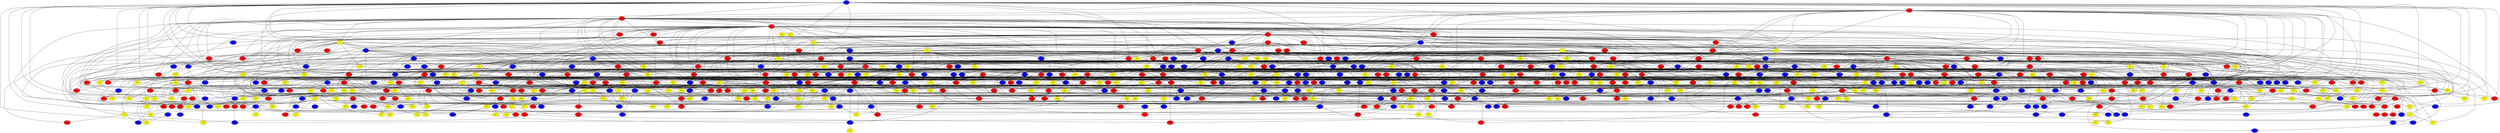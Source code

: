 graph {
0 [style = filled fillcolor = blue];
1 [style = filled fillcolor = red];
2 [style = filled fillcolor = red];
3 [style = filled fillcolor = red];
4 [style = filled fillcolor = red];
5 [style = filled fillcolor = red];
6 [style = filled fillcolor = blue];
7 [style = filled fillcolor = yellow];
8 [style = filled fillcolor = yellow];
9 [style = filled fillcolor = red];
10 [style = filled fillcolor = yellow];
11 [style = filled fillcolor = blue];
12 [style = filled fillcolor = red];
13 [style = filled fillcolor = yellow];
14 [style = filled fillcolor = yellow];
15 [style = filled fillcolor = yellow];
16 [style = filled fillcolor = blue];
17 [style = filled fillcolor = blue];
18 [style = filled fillcolor = red];
19 [style = filled fillcolor = yellow];
20 [style = filled fillcolor = blue];
21 [style = filled fillcolor = red];
22 [style = filled fillcolor = blue];
23 [style = filled fillcolor = yellow];
24 [style = filled fillcolor = red];
25 [style = filled fillcolor = red];
26 [style = filled fillcolor = blue];
27 [style = filled fillcolor = yellow];
28 [style = filled fillcolor = yellow];
29 [style = filled fillcolor = yellow];
30 [style = filled fillcolor = red];
31 [style = filled fillcolor = red];
32 [style = filled fillcolor = yellow];
33 [style = filled fillcolor = blue];
34 [style = filled fillcolor = red];
35 [style = filled fillcolor = red];
36 [style = filled fillcolor = yellow];
37 [style = filled fillcolor = red];
38 [style = filled fillcolor = yellow];
39 [style = filled fillcolor = yellow];
40 [style = filled fillcolor = yellow];
41 [style = filled fillcolor = red];
42 [style = filled fillcolor = red];
43 [style = filled fillcolor = red];
44 [style = filled fillcolor = yellow];
45 [style = filled fillcolor = yellow];
46 [style = filled fillcolor = yellow];
47 [style = filled fillcolor = red];
48 [style = filled fillcolor = red];
49 [style = filled fillcolor = red];
50 [style = filled fillcolor = yellow];
51 [style = filled fillcolor = yellow];
52 [style = filled fillcolor = red];
53 [style = filled fillcolor = blue];
54 [style = filled fillcolor = blue];
55 [style = filled fillcolor = yellow];
56 [style = filled fillcolor = blue];
57 [style = filled fillcolor = red];
58 [style = filled fillcolor = yellow];
59 [style = filled fillcolor = blue];
60 [style = filled fillcolor = blue];
61 [style = filled fillcolor = blue];
62 [style = filled fillcolor = red];
63 [style = filled fillcolor = blue];
64 [style = filled fillcolor = blue];
65 [style = filled fillcolor = blue];
66 [style = filled fillcolor = blue];
67 [style = filled fillcolor = red];
68 [style = filled fillcolor = blue];
69 [style = filled fillcolor = red];
70 [style = filled fillcolor = red];
71 [style = filled fillcolor = blue];
72 [style = filled fillcolor = blue];
73 [style = filled fillcolor = yellow];
74 [style = filled fillcolor = blue];
75 [style = filled fillcolor = yellow];
76 [style = filled fillcolor = red];
77 [style = filled fillcolor = red];
78 [style = filled fillcolor = red];
79 [style = filled fillcolor = red];
80 [style = filled fillcolor = red];
81 [style = filled fillcolor = yellow];
82 [style = filled fillcolor = yellow];
83 [style = filled fillcolor = red];
84 [style = filled fillcolor = red];
85 [style = filled fillcolor = blue];
86 [style = filled fillcolor = blue];
87 [style = filled fillcolor = blue];
88 [style = filled fillcolor = yellow];
89 [style = filled fillcolor = yellow];
90 [style = filled fillcolor = yellow];
91 [style = filled fillcolor = yellow];
92 [style = filled fillcolor = blue];
93 [style = filled fillcolor = blue];
94 [style = filled fillcolor = red];
95 [style = filled fillcolor = blue];
96 [style = filled fillcolor = red];
97 [style = filled fillcolor = yellow];
98 [style = filled fillcolor = yellow];
99 [style = filled fillcolor = blue];
100 [style = filled fillcolor = red];
101 [style = filled fillcolor = blue];
102 [style = filled fillcolor = blue];
103 [style = filled fillcolor = blue];
104 [style = filled fillcolor = red];
105 [style = filled fillcolor = red];
106 [style = filled fillcolor = red];
107 [style = filled fillcolor = red];
108 [style = filled fillcolor = blue];
109 [style = filled fillcolor = blue];
110 [style = filled fillcolor = red];
111 [style = filled fillcolor = red];
112 [style = filled fillcolor = yellow];
113 [style = filled fillcolor = blue];
114 [style = filled fillcolor = blue];
115 [style = filled fillcolor = red];
116 [style = filled fillcolor = yellow];
117 [style = filled fillcolor = yellow];
118 [style = filled fillcolor = blue];
119 [style = filled fillcolor = yellow];
120 [style = filled fillcolor = blue];
121 [style = filled fillcolor = blue];
122 [style = filled fillcolor = yellow];
123 [style = filled fillcolor = blue];
124 [style = filled fillcolor = blue];
125 [style = filled fillcolor = red];
126 [style = filled fillcolor = blue];
127 [style = filled fillcolor = blue];
128 [style = filled fillcolor = red];
129 [style = filled fillcolor = yellow];
130 [style = filled fillcolor = red];
131 [style = filled fillcolor = red];
132 [style = filled fillcolor = yellow];
133 [style = filled fillcolor = red];
134 [style = filled fillcolor = yellow];
135 [style = filled fillcolor = blue];
136 [style = filled fillcolor = blue];
137 [style = filled fillcolor = blue];
138 [style = filled fillcolor = red];
139 [style = filled fillcolor = yellow];
140 [style = filled fillcolor = yellow];
141 [style = filled fillcolor = yellow];
142 [style = filled fillcolor = blue];
143 [style = filled fillcolor = blue];
144 [style = filled fillcolor = yellow];
145 [style = filled fillcolor = red];
146 [style = filled fillcolor = red];
147 [style = filled fillcolor = yellow];
148 [style = filled fillcolor = red];
149 [style = filled fillcolor = red];
150 [style = filled fillcolor = yellow];
151 [style = filled fillcolor = blue];
152 [style = filled fillcolor = red];
153 [style = filled fillcolor = red];
154 [style = filled fillcolor = blue];
155 [style = filled fillcolor = red];
156 [style = filled fillcolor = yellow];
157 [style = filled fillcolor = yellow];
158 [style = filled fillcolor = red];
159 [style = filled fillcolor = red];
160 [style = filled fillcolor = red];
161 [style = filled fillcolor = yellow];
162 [style = filled fillcolor = red];
163 [style = filled fillcolor = yellow];
164 [style = filled fillcolor = yellow];
165 [style = filled fillcolor = yellow];
166 [style = filled fillcolor = yellow];
167 [style = filled fillcolor = blue];
168 [style = filled fillcolor = red];
169 [style = filled fillcolor = red];
170 [style = filled fillcolor = red];
171 [style = filled fillcolor = yellow];
172 [style = filled fillcolor = red];
173 [style = filled fillcolor = red];
174 [style = filled fillcolor = blue];
175 [style = filled fillcolor = blue];
176 [style = filled fillcolor = yellow];
177 [style = filled fillcolor = red];
178 [style = filled fillcolor = yellow];
179 [style = filled fillcolor = yellow];
180 [style = filled fillcolor = red];
181 [style = filled fillcolor = red];
182 [style = filled fillcolor = blue];
183 [style = filled fillcolor = blue];
184 [style = filled fillcolor = yellow];
185 [style = filled fillcolor = yellow];
186 [style = filled fillcolor = blue];
187 [style = filled fillcolor = blue];
188 [style = filled fillcolor = red];
189 [style = filled fillcolor = yellow];
190 [style = filled fillcolor = red];
191 [style = filled fillcolor = blue];
192 [style = filled fillcolor = red];
193 [style = filled fillcolor = red];
194 [style = filled fillcolor = yellow];
195 [style = filled fillcolor = red];
196 [style = filled fillcolor = blue];
197 [style = filled fillcolor = yellow];
198 [style = filled fillcolor = blue];
199 [style = filled fillcolor = yellow];
200 [style = filled fillcolor = red];
201 [style = filled fillcolor = red];
202 [style = filled fillcolor = blue];
203 [style = filled fillcolor = yellow];
204 [style = filled fillcolor = yellow];
205 [style = filled fillcolor = blue];
206 [style = filled fillcolor = red];
207 [style = filled fillcolor = red];
208 [style = filled fillcolor = blue];
209 [style = filled fillcolor = yellow];
210 [style = filled fillcolor = red];
211 [style = filled fillcolor = blue];
212 [style = filled fillcolor = blue];
213 [style = filled fillcolor = yellow];
214 [style = filled fillcolor = red];
215 [style = filled fillcolor = blue];
216 [style = filled fillcolor = red];
217 [style = filled fillcolor = blue];
218 [style = filled fillcolor = red];
219 [style = filled fillcolor = blue];
220 [style = filled fillcolor = yellow];
221 [style = filled fillcolor = red];
222 [style = filled fillcolor = red];
223 [style = filled fillcolor = red];
224 [style = filled fillcolor = yellow];
225 [style = filled fillcolor = blue];
226 [style = filled fillcolor = red];
227 [style = filled fillcolor = red];
228 [style = filled fillcolor = yellow];
229 [style = filled fillcolor = red];
230 [style = filled fillcolor = yellow];
231 [style = filled fillcolor = red];
232 [style = filled fillcolor = blue];
233 [style = filled fillcolor = yellow];
234 [style = filled fillcolor = yellow];
235 [style = filled fillcolor = blue];
236 [style = filled fillcolor = yellow];
237 [style = filled fillcolor = yellow];
238 [style = filled fillcolor = blue];
239 [style = filled fillcolor = red];
240 [style = filled fillcolor = red];
241 [style = filled fillcolor = yellow];
242 [style = filled fillcolor = red];
243 [style = filled fillcolor = red];
244 [style = filled fillcolor = yellow];
245 [style = filled fillcolor = yellow];
246 [style = filled fillcolor = blue];
247 [style = filled fillcolor = red];
248 [style = filled fillcolor = red];
249 [style = filled fillcolor = blue];
250 [style = filled fillcolor = blue];
251 [style = filled fillcolor = yellow];
252 [style = filled fillcolor = red];
253 [style = filled fillcolor = red];
254 [style = filled fillcolor = yellow];
255 [style = filled fillcolor = yellow];
256 [style = filled fillcolor = red];
257 [style = filled fillcolor = yellow];
258 [style = filled fillcolor = yellow];
259 [style = filled fillcolor = red];
260 [style = filled fillcolor = red];
261 [style = filled fillcolor = red];
262 [style = filled fillcolor = red];
263 [style = filled fillcolor = yellow];
264 [style = filled fillcolor = yellow];
265 [style = filled fillcolor = yellow];
266 [style = filled fillcolor = yellow];
267 [style = filled fillcolor = red];
268 [style = filled fillcolor = red];
269 [style = filled fillcolor = red];
270 [style = filled fillcolor = yellow];
271 [style = filled fillcolor = yellow];
272 [style = filled fillcolor = red];
273 [style = filled fillcolor = yellow];
274 [style = filled fillcolor = blue];
275 [style = filled fillcolor = blue];
276 [style = filled fillcolor = yellow];
277 [style = filled fillcolor = red];
278 [style = filled fillcolor = red];
279 [style = filled fillcolor = yellow];
280 [style = filled fillcolor = yellow];
281 [style = filled fillcolor = blue];
282 [style = filled fillcolor = yellow];
283 [style = filled fillcolor = yellow];
284 [style = filled fillcolor = blue];
285 [style = filled fillcolor = red];
286 [style = filled fillcolor = red];
287 [style = filled fillcolor = yellow];
288 [style = filled fillcolor = yellow];
289 [style = filled fillcolor = red];
290 [style = filled fillcolor = red];
291 [style = filled fillcolor = red];
292 [style = filled fillcolor = yellow];
293 [style = filled fillcolor = red];
294 [style = filled fillcolor = yellow];
295 [style = filled fillcolor = red];
296 [style = filled fillcolor = red];
297 [style = filled fillcolor = yellow];
298 [style = filled fillcolor = blue];
299 [style = filled fillcolor = yellow];
300 [style = filled fillcolor = blue];
301 [style = filled fillcolor = blue];
302 [style = filled fillcolor = blue];
303 [style = filled fillcolor = blue];
304 [style = filled fillcolor = yellow];
305 [style = filled fillcolor = blue];
306 [style = filled fillcolor = red];
307 [style = filled fillcolor = yellow];
308 [style = filled fillcolor = yellow];
309 [style = filled fillcolor = red];
310 [style = filled fillcolor = blue];
311 [style = filled fillcolor = red];
312 [style = filled fillcolor = blue];
313 [style = filled fillcolor = red];
314 [style = filled fillcolor = yellow];
315 [style = filled fillcolor = blue];
316 [style = filled fillcolor = yellow];
317 [style = filled fillcolor = red];
318 [style = filled fillcolor = red];
319 [style = filled fillcolor = red];
320 [style = filled fillcolor = red];
321 [style = filled fillcolor = yellow];
322 [style = filled fillcolor = red];
323 [style = filled fillcolor = yellow];
324 [style = filled fillcolor = yellow];
325 [style = filled fillcolor = red];
326 [style = filled fillcolor = yellow];
327 [style = filled fillcolor = yellow];
328 [style = filled fillcolor = red];
329 [style = filled fillcolor = red];
330 [style = filled fillcolor = blue];
331 [style = filled fillcolor = red];
332 [style = filled fillcolor = yellow];
333 [style = filled fillcolor = yellow];
334 [style = filled fillcolor = red];
335 [style = filled fillcolor = yellow];
336 [style = filled fillcolor = red];
337 [style = filled fillcolor = blue];
338 [style = filled fillcolor = yellow];
339 [style = filled fillcolor = red];
340 [style = filled fillcolor = red];
341 [style = filled fillcolor = blue];
342 [style = filled fillcolor = yellow];
343 [style = filled fillcolor = blue];
344 [style = filled fillcolor = red];
345 [style = filled fillcolor = blue];
346 [style = filled fillcolor = blue];
347 [style = filled fillcolor = yellow];
348 [style = filled fillcolor = yellow];
349 [style = filled fillcolor = yellow];
350 [style = filled fillcolor = yellow];
351 [style = filled fillcolor = yellow];
352 [style = filled fillcolor = red];
353 [style = filled fillcolor = blue];
354 [style = filled fillcolor = red];
355 [style = filled fillcolor = yellow];
356 [style = filled fillcolor = red];
357 [style = filled fillcolor = yellow];
358 [style = filled fillcolor = yellow];
359 [style = filled fillcolor = red];
360 [style = filled fillcolor = red];
361 [style = filled fillcolor = red];
362 [style = filled fillcolor = yellow];
363 [style = filled fillcolor = yellow];
364 [style = filled fillcolor = blue];
365 [style = filled fillcolor = red];
366 [style = filled fillcolor = red];
367 [style = filled fillcolor = yellow];
368 [style = filled fillcolor = red];
369 [style = filled fillcolor = yellow];
370 [style = filled fillcolor = red];
371 [style = filled fillcolor = yellow];
372 [style = filled fillcolor = yellow];
373 [style = filled fillcolor = red];
374 [style = filled fillcolor = yellow];
375 [style = filled fillcolor = red];
376 [style = filled fillcolor = red];
377 [style = filled fillcolor = yellow];
378 [style = filled fillcolor = red];
379 [style = filled fillcolor = red];
380 [style = filled fillcolor = blue];
381 [style = filled fillcolor = yellow];
382 [style = filled fillcolor = red];
383 [style = filled fillcolor = blue];
384 [style = filled fillcolor = red];
385 [style = filled fillcolor = yellow];
386 [style = filled fillcolor = blue];
387 [style = filled fillcolor = yellow];
388 [style = filled fillcolor = yellow];
389 [style = filled fillcolor = yellow];
390 [style = filled fillcolor = red];
391 [style = filled fillcolor = blue];
392 [style = filled fillcolor = blue];
393 [style = filled fillcolor = yellow];
394 [style = filled fillcolor = blue];
395 [style = filled fillcolor = yellow];
396 [style = filled fillcolor = blue];
397 [style = filled fillcolor = blue];
398 [style = filled fillcolor = blue];
399 [style = filled fillcolor = red];
400 [style = filled fillcolor = red];
401 [style = filled fillcolor = red];
402 [style = filled fillcolor = red];
403 [style = filled fillcolor = blue];
404 [style = filled fillcolor = yellow];
405 [style = filled fillcolor = blue];
406 [style = filled fillcolor = red];
407 [style = filled fillcolor = yellow];
408 [style = filled fillcolor = yellow];
409 [style = filled fillcolor = red];
410 [style = filled fillcolor = yellow];
411 [style = filled fillcolor = red];
412 [style = filled fillcolor = yellow];
413 [style = filled fillcolor = yellow];
414 [style = filled fillcolor = blue];
415 [style = filled fillcolor = blue];
416 [style = filled fillcolor = blue];
417 [style = filled fillcolor = yellow];
418 [style = filled fillcolor = blue];
419 [style = filled fillcolor = blue];
420 [style = filled fillcolor = red];
421 [style = filled fillcolor = yellow];
422 [style = filled fillcolor = yellow];
423 [style = filled fillcolor = yellow];
424 [style = filled fillcolor = red];
425 [style = filled fillcolor = red];
426 [style = filled fillcolor = yellow];
427 [style = filled fillcolor = yellow];
428 [style = filled fillcolor = red];
429 [style = filled fillcolor = yellow];
430 [style = filled fillcolor = red];
431 [style = filled fillcolor = yellow];
432 [style = filled fillcolor = blue];
433 [style = filled fillcolor = yellow];
434 [style = filled fillcolor = blue];
435 [style = filled fillcolor = blue];
436 [style = filled fillcolor = blue];
437 [style = filled fillcolor = blue];
438 [style = filled fillcolor = red];
439 [style = filled fillcolor = yellow];
440 [style = filled fillcolor = yellow];
441 [style = filled fillcolor = red];
442 [style = filled fillcolor = yellow];
443 [style = filled fillcolor = blue];
444 [style = filled fillcolor = red];
445 [style = filled fillcolor = red];
446 [style = filled fillcolor = yellow];
447 [style = filled fillcolor = red];
448 [style = filled fillcolor = blue];
449 [style = filled fillcolor = yellow];
450 [style = filled fillcolor = blue];
451 [style = filled fillcolor = red];
452 [style = filled fillcolor = blue];
453 [style = filled fillcolor = red];
454 [style = filled fillcolor = blue];
455 [style = filled fillcolor = red];
456 [style = filled fillcolor = blue];
457 [style = filled fillcolor = red];
458 [style = filled fillcolor = blue];
459 [style = filled fillcolor = yellow];
460 [style = filled fillcolor = red];
461 [style = filled fillcolor = blue];
462 [style = filled fillcolor = blue];
463 [style = filled fillcolor = yellow];
464 [style = filled fillcolor = yellow];
465 [style = filled fillcolor = blue];
466 [style = filled fillcolor = yellow];
467 [style = filled fillcolor = blue];
468 [style = filled fillcolor = yellow];
469 [style = filled fillcolor = yellow];
470 [style = filled fillcolor = yellow];
471 [style = filled fillcolor = yellow];
472 [style = filled fillcolor = blue];
473 [style = filled fillcolor = red];
474 [style = filled fillcolor = red];
475 [style = filled fillcolor = red];
476 [style = filled fillcolor = red];
477 [style = filled fillcolor = yellow];
478 [style = filled fillcolor = yellow];
479 [style = filled fillcolor = yellow];
480 [style = filled fillcolor = blue];
481 [style = filled fillcolor = red];
482 [style = filled fillcolor = yellow];
483 [style = filled fillcolor = yellow];
484 [style = filled fillcolor = blue];
485 [style = filled fillcolor = yellow];
486 [style = filled fillcolor = blue];
487 [style = filled fillcolor = yellow];
488 [style = filled fillcolor = blue];
489 [style = filled fillcolor = red];
490 [style = filled fillcolor = blue];
491 [style = filled fillcolor = blue];
492 [style = filled fillcolor = yellow];
493 [style = filled fillcolor = yellow];
494 [style = filled fillcolor = red];
495 [style = filled fillcolor = yellow];
496 [style = filled fillcolor = yellow];
497 [style = filled fillcolor = yellow];
498 [style = filled fillcolor = red];
499 [style = filled fillcolor = yellow];
500 [style = filled fillcolor = yellow];
501 [style = filled fillcolor = blue];
502 [style = filled fillcolor = red];
503 [style = filled fillcolor = yellow];
504 [style = filled fillcolor = blue];
505 [style = filled fillcolor = blue];
506 [style = filled fillcolor = blue];
507 [style = filled fillcolor = blue];
508 [style = filled fillcolor = yellow];
509 [style = filled fillcolor = yellow];
510 [style = filled fillcolor = red];
511 [style = filled fillcolor = blue];
512 [style = filled fillcolor = red];
513 [style = filled fillcolor = red];
514 [style = filled fillcolor = blue];
515 [style = filled fillcolor = yellow];
516 [style = filled fillcolor = yellow];
517 [style = filled fillcolor = blue];
518 [style = filled fillcolor = yellow];
519 [style = filled fillcolor = red];
520 [style = filled fillcolor = yellow];
521 [style = filled fillcolor = yellow];
522 [style = filled fillcolor = yellow];
523 [style = filled fillcolor = yellow];
524 [style = filled fillcolor = blue];
525 [style = filled fillcolor = red];
526 [style = filled fillcolor = red];
527 [style = filled fillcolor = red];
528 [style = filled fillcolor = yellow];
529 [style = filled fillcolor = blue];
530 [style = filled fillcolor = yellow];
531 [style = filled fillcolor = red];
532 [style = filled fillcolor = red];
533 [style = filled fillcolor = yellow];
534 [style = filled fillcolor = blue];
535 [style = filled fillcolor = red];
536 [style = filled fillcolor = red];
537 [style = filled fillcolor = yellow];
538 [style = filled fillcolor = blue];
539 [style = filled fillcolor = red];
540 [style = filled fillcolor = blue];
541 [style = filled fillcolor = yellow];
542 [style = filled fillcolor = yellow];
543 [style = filled fillcolor = blue];
544 [style = filled fillcolor = red];
545 [style = filled fillcolor = blue];
546 [style = filled fillcolor = yellow];
547 [style = filled fillcolor = yellow];
548 [style = filled fillcolor = blue];
549 [style = filled fillcolor = yellow];
550 [style = filled fillcolor = yellow];
551 [style = filled fillcolor = yellow];
552 [style = filled fillcolor = red];
553 [style = filled fillcolor = yellow];
554 [style = filled fillcolor = blue];
555 [style = filled fillcolor = red];
556 [style = filled fillcolor = blue];
557 [style = filled fillcolor = blue];
558 [style = filled fillcolor = blue];
559 [style = filled fillcolor = blue];
560 [style = filled fillcolor = red];
561 [style = filled fillcolor = yellow];
562 [style = filled fillcolor = red];
563 [style = filled fillcolor = blue];
564 [style = filled fillcolor = red];
565 [style = filled fillcolor = blue];
566 [style = filled fillcolor = yellow];
567 [style = filled fillcolor = red];
568 [style = filled fillcolor = red];
569 [style = filled fillcolor = blue];
570 [style = filled fillcolor = yellow];
571 [style = filled fillcolor = red];
572 [style = filled fillcolor = red];
573 [style = filled fillcolor = blue];
574 [style = filled fillcolor = red];
575 [style = filled fillcolor = blue];
576 [style = filled fillcolor = blue];
577 [style = filled fillcolor = red];
578 [style = filled fillcolor = yellow];
579 [style = filled fillcolor = blue];
580 [style = filled fillcolor = yellow];
581 [style = filled fillcolor = yellow];
582 [style = filled fillcolor = blue];
583 [style = filled fillcolor = yellow];
584 [style = filled fillcolor = red];
585 [style = filled fillcolor = yellow];
586 [style = filled fillcolor = yellow];
587 [style = filled fillcolor = blue];
588 [style = filled fillcolor = red];
589 [style = filled fillcolor = blue];
590 [style = filled fillcolor = blue];
591 [style = filled fillcolor = yellow];
592 [style = filled fillcolor = blue];
593 [style = filled fillcolor = blue];
594 [style = filled fillcolor = red];
595 [style = filled fillcolor = blue];
596 [style = filled fillcolor = blue];
597 [style = filled fillcolor = yellow];
598 [style = filled fillcolor = red];
599 [style = filled fillcolor = blue];
600 [style = filled fillcolor = yellow];
601 [style = filled fillcolor = yellow];
602 [style = filled fillcolor = red];
603 [style = filled fillcolor = blue];
604 [style = filled fillcolor = red];
605 [style = filled fillcolor = yellow];
606 [style = filled fillcolor = red];
607 [style = filled fillcolor = red];
608 [style = filled fillcolor = yellow];
609 [style = filled fillcolor = blue];
610 [style = filled fillcolor = yellow];
611 [style = filled fillcolor = red];
612 [style = filled fillcolor = blue];
613 [style = filled fillcolor = yellow];
614 [style = filled fillcolor = yellow];
615 [style = filled fillcolor = blue];
616 [style = filled fillcolor = red];
617 [style = filled fillcolor = yellow];
618 [style = filled fillcolor = blue];
619 [style = filled fillcolor = red];
620 [style = filled fillcolor = yellow];
621 [style = filled fillcolor = yellow];
622 [style = filled fillcolor = yellow];
623 [style = filled fillcolor = red];
624 [style = filled fillcolor = yellow];
625 [style = filled fillcolor = blue];
626 [style = filled fillcolor = blue];
627 [style = filled fillcolor = yellow];
628 [style = filled fillcolor = yellow];
629 [style = filled fillcolor = red];
630 [style = filled fillcolor = yellow];
631 [style = filled fillcolor = blue];
632 [style = filled fillcolor = blue];
633 [style = filled fillcolor = red];
634 [style = filled fillcolor = yellow];
635 [style = filled fillcolor = blue];
636 [style = filled fillcolor = red];
637 [style = filled fillcolor = yellow];
638 [style = filled fillcolor = red];
639 [style = filled fillcolor = red];
640 [style = filled fillcolor = yellow];
641 [style = filled fillcolor = yellow];
642 [style = filled fillcolor = red];
643 [style = filled fillcolor = red];
644 [style = filled fillcolor = red];
645 [style = filled fillcolor = red];
646 [style = filled fillcolor = yellow];
647 [style = filled fillcolor = yellow];
648 [style = filled fillcolor = blue];
649 [style = filled fillcolor = blue];
650 [style = filled fillcolor = yellow];
651 [style = filled fillcolor = yellow];
652 [style = filled fillcolor = yellow];
653 [style = filled fillcolor = blue];
654 [style = filled fillcolor = red];
655 [style = filled fillcolor = red];
656 [style = filled fillcolor = blue];
657 [style = filled fillcolor = yellow];
658 [style = filled fillcolor = red];
659 [style = filled fillcolor = red];
660 [style = filled fillcolor = red];
661 [style = filled fillcolor = blue];
662 [style = filled fillcolor = yellow];
663 [style = filled fillcolor = red];
664 [style = filled fillcolor = red];
665 [style = filled fillcolor = blue];
666 [style = filled fillcolor = red];
667 [style = filled fillcolor = red];
668 [style = filled fillcolor = blue];
669 [style = filled fillcolor = red];
670 [style = filled fillcolor = yellow];
671 [style = filled fillcolor = blue];
672 [style = filled fillcolor = red];
673 [style = filled fillcolor = yellow];
674 [style = filled fillcolor = red];
675 [style = filled fillcolor = yellow];
676 [style = filled fillcolor = blue];
677 [style = filled fillcolor = red];
678 [style = filled fillcolor = blue];
679 [style = filled fillcolor = blue];
680 [style = filled fillcolor = blue];
681 [style = filled fillcolor = yellow];
682 [style = filled fillcolor = red];
683 [style = filled fillcolor = red];
684 [style = filled fillcolor = blue];
685 [style = filled fillcolor = red];
686 [style = filled fillcolor = red];
687 [style = filled fillcolor = blue];
688 [style = filled fillcolor = yellow];
689 [style = filled fillcolor = red];
690 [style = filled fillcolor = blue];
691 [style = filled fillcolor = red];
692 [style = filled fillcolor = yellow];
693 [style = filled fillcolor = blue];
694 [style = filled fillcolor = blue];
695 [style = filled fillcolor = blue];
696 [style = filled fillcolor = red];
697 [style = filled fillcolor = blue];
0 -- 20;
0 -- 28;
0 -- 59;
0 -- 62;
0 -- 65;
0 -- 92;
0 -- 94;
0 -- 101;
0 -- 128;
0 -- 160;
0 -- 192;
0 -- 193;
0 -- 202;
0 -- 224;
0 -- 239;
0 -- 263;
0 -- 348;
0 -- 429;
0 -- 469;
0 -- 482;
0 -- 528;
0 -- 565;
0 -- 571;
0 -- 600;
0 -- 620;
1 -- 2;
1 -- 3;
1 -- 5;
1 -- 6;
1 -- 7;
1 -- 12;
0 -- 10;
0 -- 8;
0 -- 2;
0 -- 1;
1 -- 22;
1 -- 23;
1 -- 30;
1 -- 47;
1 -- 61;
1 -- 87;
1 -- 89;
1 -- 101;
1 -- 103;
1 -- 106;
1 -- 107;
1 -- 122;
1 -- 244;
1 -- 258;
1 -- 426;
1 -- 461;
1 -- 597;
1 -- 611;
1 -- 613;
2 -- 3;
2 -- 5;
2 -- 8;
2 -- 12;
2 -- 19;
2 -- 24;
2 -- 26;
2 -- 31;
2 -- 34;
2 -- 56;
2 -- 58;
2 -- 67;
2 -- 84;
2 -- 86;
2 -- 102;
2 -- 118;
2 -- 125;
2 -- 127;
2 -- 185;
2 -- 188;
2 -- 255;
2 -- 266;
2 -- 336;
2 -- 342;
2 -- 364;
2 -- 366;
2 -- 368;
2 -- 373;
2 -- 400;
2 -- 404;
2 -- 466;
2 -- 468;
2 -- 483;
2 -- 509;
2 -- 570;
2 -- 628;
3 -- 4;
3 -- 6;
3 -- 7;
3 -- 10;
3 -- 11;
3 -- 14;
3 -- 17;
3 -- 27;
3 -- 29;
3 -- 35;
3 -- 37;
3 -- 39;
3 -- 48;
3 -- 54;
3 -- 59;
3 -- 64;
3 -- 88;
3 -- 96;
3 -- 100;
3 -- 105;
3 -- 115;
3 -- 120;
3 -- 135;
3 -- 148;
3 -- 197;
3 -- 200;
3 -- 211;
3 -- 222;
3 -- 226;
3 -- 227;
3 -- 235;
3 -- 248;
3 -- 261;
3 -- 267;
3 -- 280;
3 -- 301;
3 -- 337;
3 -- 344;
3 -- 350;
3 -- 351;
3 -- 361;
3 -- 403;
3 -- 484;
3 -- 502;
3 -- 545;
3 -- 619;
3 -- 638;
3 -- 652;
3 -- 657;
3 -- 675;
3 -- 695;
4 -- 6;
4 -- 9;
4 -- 13;
4 -- 19;
4 -- 24;
4 -- 37;
4 -- 39;
4 -- 57;
4 -- 63;
4 -- 66;
4 -- 73;
4 -- 81;
4 -- 96;
4 -- 109;
4 -- 131;
4 -- 136;
4 -- 138;
4 -- 148;
4 -- 172;
4 -- 175;
4 -- 177;
4 -- 187;
4 -- 222;
4 -- 225;
4 -- 260;
4 -- 269;
4 -- 279;
4 -- 294;
4 -- 329;
4 -- 336;
4 -- 357;
4 -- 368;
4 -- 406;
4 -- 454;
4 -- 471;
4 -- 475;
4 -- 555;
4 -- 556;
4 -- 569;
4 -- 689;
5 -- 15;
5 -- 34;
5 -- 38;
5 -- 52;
5 -- 98;
5 -- 106;
5 -- 155;
5 -- 156;
5 -- 164;
5 -- 182;
5 -- 257;
5 -- 359;
5 -- 379;
5 -- 394;
5 -- 414;
5 -- 417;
5 -- 450;
5 -- 526;
6 -- 10;
6 -- 17;
6 -- 22;
6 -- 29;
6 -- 30;
6 -- 69;
6 -- 114;
6 -- 127;
6 -- 159;
6 -- 182;
6 -- 201;
6 -- 212;
6 -- 232;
6 -- 305;
6 -- 438;
6 -- 558;
7 -- 11;
7 -- 34;
7 -- 41;
7 -- 51;
7 -- 60;
7 -- 94;
7 -- 102;
7 -- 111;
7 -- 126;
7 -- 143;
7 -- 196;
7 -- 199;
7 -- 214;
7 -- 251;
7 -- 276;
7 -- 277;
7 -- 298;
7 -- 513;
7 -- 542;
7 -- 586;
7 -- 594;
7 -- 599;
7 -- 617;
7 -- 630;
7 -- 643;
7 -- 649;
7 -- 672;
7 -- 677;
8 -- 13;
8 -- 26;
8 -- 54;
8 -- 134;
8 -- 136;
8 -- 140;
8 -- 176;
8 -- 206;
8 -- 227;
8 -- 246;
8 -- 270;
8 -- 282;
8 -- 292;
8 -- 309;
8 -- 396;
8 -- 433;
8 -- 579;
8 -- 636;
9 -- 12;
9 -- 14;
9 -- 15;
9 -- 18;
9 -- 21;
9 -- 24;
9 -- 32;
9 -- 36;
9 -- 69;
9 -- 80;
9 -- 102;
9 -- 107;
9 -- 113;
9 -- 145;
9 -- 157;
9 -- 184;
9 -- 240;
9 -- 243;
9 -- 284;
9 -- 322;
9 -- 403;
9 -- 432;
9 -- 435;
9 -- 516;
9 -- 669;
10 -- 11;
10 -- 16;
10 -- 30;
10 -- 40;
10 -- 55;
10 -- 66;
10 -- 68;
10 -- 82;
10 -- 85;
10 -- 95;
10 -- 155;
10 -- 198;
10 -- 207;
10 -- 216;
10 -- 229;
10 -- 253;
10 -- 274;
10 -- 275;
10 -- 281;
10 -- 292;
10 -- 381;
10 -- 403;
10 -- 451;
10 -- 464;
10 -- 480;
10 -- 481;
10 -- 487;
10 -- 489;
10 -- 515;
10 -- 547;
10 -- 571;
10 -- 591;
10 -- 606;
10 -- 665;
11 -- 14;
11 -- 23;
11 -- 29;
11 -- 36;
11 -- 84;
11 -- 87;
11 -- 123;
11 -- 164;
11 -- 172;
11 -- 209;
11 -- 213;
11 -- 228;
11 -- 319;
11 -- 411;
11 -- 414;
11 -- 533;
11 -- 549;
11 -- 582;
11 -- 590;
11 -- 626;
11 -- 641;
12 -- 16;
12 -- 25;
12 -- 53;
12 -- 81;
12 -- 142;
12 -- 166;
12 -- 252;
12 -- 297;
12 -- 305;
12 -- 354;
12 -- 358;
12 -- 444;
12 -- 455;
12 -- 459;
12 -- 525;
12 -- 564;
12 -- 601;
13 -- 15;
13 -- 16;
13 -- 20;
13 -- 22;
13 -- 28;
13 -- 32;
13 -- 33;
13 -- 42;
13 -- 64;
13 -- 68;
13 -- 80;
13 -- 97;
13 -- 103;
13 -- 141;
13 -- 158;
13 -- 166;
13 -- 178;
13 -- 195;
13 -- 216;
13 -- 229;
13 -- 234;
13 -- 236;
13 -- 290;
13 -- 299;
13 -- 301;
13 -- 367;
13 -- 382;
13 -- 384;
13 -- 387;
13 -- 452;
13 -- 471;
13 -- 552;
13 -- 567;
13 -- 662;
13 -- 666;
13 -- 679;
14 -- 28;
14 -- 350;
14 -- 430;
15 -- 52;
15 -- 75;
15 -- 150;
15 -- 179;
15 -- 407;
16 -- 39;
16 -- 42;
16 -- 71;
16 -- 82;
16 -- 117;
16 -- 143;
16 -- 174;
16 -- 237;
16 -- 254;
16 -- 256;
16 -- 280;
16 -- 320;
16 -- 329;
16 -- 342;
16 -- 349;
16 -- 369;
16 -- 427;
16 -- 485;
16 -- 504;
16 -- 513;
16 -- 605;
16 -- 616;
17 -- 20;
17 -- 27;
17 -- 38;
17 -- 53;
17 -- 86;
17 -- 151;
17 -- 214;
17 -- 223;
17 -- 297;
17 -- 361;
17 -- 388;
17 -- 681;
18 -- 37;
18 -- 53;
18 -- 60;
18 -- 68;
18 -- 75;
18 -- 110;
18 -- 119;
18 -- 163;
18 -- 197;
18 -- 210;
18 -- 212;
18 -- 228;
18 -- 246;
18 -- 628;
19 -- 25;
19 -- 26;
19 -- 38;
19 -- 40;
19 -- 78;
19 -- 162;
19 -- 195;
19 -- 271;
19 -- 332;
19 -- 508;
19 -- 696;
20 -- 70;
20 -- 273;
20 -- 295;
20 -- 446;
20 -- 501;
20 -- 593;
21 -- 40;
21 -- 95;
21 -- 117;
21 -- 179;
21 -- 272;
21 -- 339;
21 -- 376;
21 -- 599;
21 -- 691;
22 -- 43;
22 -- 114;
22 -- 130;
22 -- 186;
22 -- 278;
22 -- 314;
22 -- 416;
22 -- 532;
23 -- 31;
23 -- 43;
23 -- 221;
23 -- 370;
24 -- 61;
24 -- 78;
24 -- 90;
24 -- 153;
24 -- 335;
24 -- 371;
24 -- 485;
24 -- 495;
24 -- 518;
25 -- 448;
25 -- 497;
26 -- 35;
26 -- 56;
26 -- 138;
26 -- 188;
26 -- 206;
26 -- 265;
26 -- 298;
26 -- 338;
26 -- 411;
26 -- 488;
26 -- 494;
26 -- 575;
27 -- 147;
27 -- 182;
27 -- 263;
27 -- 266;
27 -- 301;
27 -- 305;
27 -- 374;
27 -- 519;
27 -- 603;
27 -- 697;
28 -- 55;
28 -- 73;
28 -- 119;
28 -- 121;
28 -- 136;
28 -- 147;
28 -- 203;
28 -- 205;
28 -- 224;
28 -- 232;
28 -- 287;
28 -- 318;
28 -- 347;
28 -- 470;
28 -- 498;
28 -- 578;
28 -- 654;
28 -- 655;
28 -- 695;
29 -- 49;
29 -- 105;
29 -- 131;
29 -- 132;
29 -- 171;
29 -- 183;
29 -- 224;
29 -- 234;
29 -- 268;
29 -- 279;
29 -- 424;
29 -- 589;
29 -- 618;
29 -- 651;
29 -- 653;
30 -- 43;
30 -- 44;
30 -- 46;
30 -- 48;
30 -- 55;
30 -- 88;
30 -- 89;
30 -- 105;
30 -- 112;
30 -- 116;
30 -- 161;
30 -- 171;
30 -- 201;
30 -- 202;
30 -- 223;
30 -- 228;
30 -- 242;
30 -- 286;
30 -- 312;
30 -- 326;
30 -- 363;
30 -- 446;
30 -- 467;
30 -- 631;
30 -- 688;
31 -- 66;
31 -- 119;
31 -- 158;
31 -- 159;
31 -- 204;
31 -- 257;
31 -- 342;
31 -- 390;
32 -- 33;
32 -- 48;
32 -- 78;
32 -- 99;
32 -- 183;
32 -- 225;
32 -- 256;
32 -- 294;
32 -- 445;
32 -- 463;
32 -- 473;
32 -- 597;
32 -- 663;
33 -- 51;
33 -- 79;
33 -- 170;
33 -- 208;
33 -- 273;
33 -- 393;
33 -- 614;
33 -- 641;
34 -- 196;
34 -- 506;
34 -- 604;
34 -- 611;
34 -- 644;
35 -- 124;
35 -- 172;
35 -- 258;
35 -- 347;
35 -- 356;
35 -- 483;
35 -- 672;
36 -- 177;
36 -- 407;
36 -- 601;
36 -- 617;
36 -- 646;
37 -- 62;
37 -- 64;
37 -- 96;
37 -- 139;
37 -- 285;
37 -- 313;
37 -- 341;
37 -- 351;
37 -- 577;
37 -- 658;
38 -- 50;
38 -- 72;
38 -- 108;
38 -- 325;
38 -- 596;
39 -- 42;
39 -- 46;
39 -- 63;
39 -- 76;
39 -- 83;
39 -- 150;
39 -- 330;
39 -- 402;
39 -- 657;
40 -- 80;
40 -- 84;
40 -- 112;
40 -- 115;
40 -- 193;
40 -- 218;
40 -- 239;
40 -- 272;
40 -- 326;
40 -- 478;
40 -- 629;
41 -- 51;
41 -- 54;
41 -- 72;
41 -- 77;
41 -- 104;
41 -- 165;
41 -- 254;
41 -- 264;
41 -- 432;
41 -- 438;
41 -- 531;
41 -- 550;
41 -- 559;
41 -- 628;
42 -- 238;
42 -- 396;
43 -- 462;
43 -- 524;
44 -- 45;
44 -- 59;
44 -- 67;
44 -- 287;
44 -- 406;
44 -- 501;
45 -- 88;
45 -- 244;
45 -- 404;
45 -- 521;
45 -- 531;
45 -- 608;
45 -- 662;
45 -- 663;
46 -- 58;
46 -- 62;
46 -- 109;
46 -- 123;
46 -- 167;
46 -- 538;
47 -- 85;
47 -- 242;
47 -- 258;
47 -- 295;
47 -- 319;
47 -- 377;
48 -- 216;
48 -- 423;
48 -- 448;
48 -- 525;
49 -- 83;
49 -- 167;
49 -- 211;
50 -- 167;
50 -- 499;
51 -- 456;
51 -- 680;
52 -- 144;
52 -- 680;
53 -- 73;
53 -- 99;
53 -- 161;
53 -- 231;
53 -- 563;
53 -- 616;
54 -- 70;
54 -- 125;
54 -- 373;
54 -- 433;
55 -- 65;
55 -- 481;
56 -- 74;
56 -- 77;
56 -- 175;
56 -- 241;
56 -- 270;
56 -- 316;
56 -- 340;
56 -- 354;
56 -- 514;
57 -- 111;
58 -- 70;
58 -- 91;
58 -- 106;
58 -- 140;
58 -- 262;
58 -- 426;
58 -- 463;
58 -- 494;
58 -- 607;
58 -- 622;
58 -- 673;
59 -- 146;
59 -- 254;
59 -- 276;
59 -- 293;
59 -- 300;
59 -- 306;
59 -- 387;
59 -- 427;
59 -- 524;
59 -- 554;
59 -- 586;
59 -- 592;
59 -- 600;
60 -- 91;
60 -- 101;
60 -- 112;
60 -- 245;
60 -- 496;
60 -- 510;
60 -- 520;
61 -- 74;
61 -- 93;
61 -- 104;
61 -- 178;
61 -- 187;
61 -- 414;
61 -- 523;
62 -- 366;
63 -- 71;
63 -- 93;
63 -- 100;
63 -- 146;
63 -- 476;
63 -- 544;
63 -- 580;
64 -- 428;
65 -- 160;
65 -- 262;
65 -- 308;
65 -- 317;
65 -- 398;
65 -- 493;
66 -- 131;
66 -- 322;
67 -- 69;
67 -- 79;
67 -- 195;
67 -- 198;
67 -- 218;
67 -- 412;
67 -- 490;
67 -- 491;
67 -- 527;
67 -- 544;
67 -- 553;
67 -- 645;
67 -- 670;
68 -- 186;
68 -- 678;
69 -- 120;
69 -- 180;
69 -- 356;
69 -- 378;
69 -- 422;
69 -- 511;
70 -- 362;
70 -- 383;
70 -- 560;
71 -- 79;
71 -- 279;
71 -- 470;
71 -- 479;
72 -- 74;
72 -- 90;
72 -- 114;
72 -- 339;
72 -- 451;
72 -- 460;
73 -- 117;
73 -- 134;
73 -- 137;
73 -- 157;
73 -- 168;
73 -- 413;
73 -- 616;
74 -- 174;
74 -- 200;
75 -- 129;
75 -- 530;
75 -- 626;
76 -- 110;
76 -- 165;
77 -- 118;
77 -- 126;
77 -- 138;
77 -- 164;
77 -- 173;
77 -- 209;
77 -- 337;
77 -- 397;
77 -- 440;
77 -- 509;
77 -- 618;
77 -- 663;
78 -- 152;
78 -- 274;
80 -- 82;
80 -- 93;
80 -- 121;
80 -- 122;
80 -- 134;
80 -- 135;
80 -- 162;
80 -- 265;
80 -- 276;
80 -- 302;
80 -- 310;
80 -- 341;
80 -- 346;
80 -- 409;
80 -- 421;
80 -- 458;
80 -- 482;
80 -- 530;
80 -- 565;
81 -- 86;
81 -- 145;
81 -- 211;
81 -- 232;
81 -- 250;
81 -- 259;
81 -- 336;
81 -- 376;
81 -- 406;
81 -- 425;
81 -- 457;
81 -- 582;
81 -- 583;
82 -- 169;
82 -- 249;
82 -- 391;
82 -- 401;
82 -- 667;
82 -- 674;
84 -- 191;
84 -- 196;
84 -- 436;
84 -- 470;
85 -- 87;
85 -- 99;
85 -- 311;
85 -- 455;
85 -- 611;
86 -- 92;
86 -- 140;
86 -- 144;
86 -- 208;
86 -- 235;
86 -- 415;
86 -- 488;
86 -- 527;
86 -- 643;
87 -- 208;
87 -- 402;
87 -- 515;
87 -- 517;
87 -- 549;
88 -- 288;
88 -- 391;
88 -- 497;
89 -- 98;
89 -- 161;
89 -- 185;
89 -- 231;
89 -- 233;
89 -- 247;
89 -- 563;
89 -- 576;
89 -- 678;
90 -- 125;
90 -- 343;
90 -- 574;
90 -- 587;
91 -- 144;
91 -- 156;
91 -- 238;
91 -- 307;
91 -- 344;
91 -- 359;
91 -- 391;
92 -- 158;
92 -- 178;
92 -- 585;
92 -- 612;
92 -- 621;
93 -- 103;
93 -- 184;
93 -- 288;
93 -- 592;
94 -- 97;
94 -- 150;
94 -- 199;
94 -- 687;
95 -- 100;
95 -- 121;
95 -- 129;
95 -- 190;
95 -- 198;
95 -- 442;
95 -- 564;
95 -- 592;
96 -- 257;
97 -- 183;
97 -- 419;
98 -- 124;
98 -- 264;
98 -- 271;
98 -- 316;
98 -- 372;
98 -- 387;
98 -- 408;
98 -- 553;
98 -- 690;
99 -- 180;
99 -- 244;
99 -- 448;
99 -- 478;
99 -- 565;
100 -- 332;
100 -- 666;
101 -- 317;
103 -- 133;
103 -- 215;
104 -- 126;
104 -- 192;
104 -- 277;
105 -- 141;
105 -- 145;
105 -- 153;
105 -- 275;
105 -- 437;
105 -- 523;
105 -- 566;
105 -- 614;
106 -- 132;
106 -- 154;
106 -- 163;
106 -- 467;
107 -- 124;
107 -- 151;
107 -- 255;
107 -- 379;
107 -- 507;
107 -- 568;
107 -- 600;
107 -- 630;
108 -- 297;
108 -- 320;
108 -- 466;
108 -- 468;
108 -- 623;
111 -- 139;
111 -- 539;
111 -- 590;
111 -- 660;
112 -- 253;
112 -- 434;
112 -- 472;
112 -- 478;
112 -- 685;
113 -- 205;
113 -- 323;
113 -- 423;
113 -- 610;
114 -- 516;
115 -- 327;
115 -- 389;
115 -- 443;
115 -- 479;
115 -- 580;
116 -- 318;
116 -- 492;
116 -- 528;
117 -- 283;
117 -- 308;
118 -- 162;
118 -- 548;
119 -- 149;
119 -- 251;
119 -- 256;
119 -- 668;
120 -- 133;
120 -- 289;
120 -- 449;
120 -- 500;
121 -- 209;
121 -- 333;
121 -- 335;
121 -- 649;
123 -- 252;
124 -- 233;
124 -- 282;
124 -- 346;
124 -- 424;
124 -- 547;
125 -- 287;
125 -- 683;
126 -- 185;
126 -- 294;
126 -- 304;
126 -- 324;
126 -- 367;
126 -- 410;
126 -- 644;
126 -- 660;
127 -- 543;
128 -- 190;
128 -- 399;
129 -- 204;
129 -- 217;
129 -- 282;
129 -- 289;
129 -- 381;
129 -- 445;
129 -- 472;
129 -- 507;
129 -- 516;
129 -- 632;
130 -- 309;
130 -- 562;
131 -- 149;
131 -- 203;
131 -- 253;
131 -- 415;
131 -- 578;
131 -- 587;
131 -- 659;
132 -- 197;
132 -- 278;
132 -- 351;
133 -- 377;
135 -- 213;
135 -- 327;
135 -- 364;
135 -- 536;
137 -- 283;
137 -- 405;
137 -- 436;
138 -- 492;
138 -- 512;
138 -- 697;
139 -- 606;
140 -- 302;
142 -- 459;
143 -- 250;
143 -- 255;
143 -- 375;
143 -- 497;
143 -- 599;
143 -- 684;
143 -- 694;
144 -- 176;
145 -- 493;
146 -- 286;
146 -- 321;
146 -- 380;
146 -- 535;
146 -- 674;
147 -- 428;
148 -- 242;
148 -- 393;
148 -- 602;
149 -- 334;
149 -- 394;
150 -- 191;
150 -- 399;
150 -- 513;
151 -- 397;
152 -- 220;
152 -- 537;
154 -- 567;
156 -- 212;
156 -- 221;
156 -- 344;
156 -- 386;
156 -- 400;
156 -- 621;
156 -- 683;
157 -- 193;
157 -- 230;
157 -- 296;
157 -- 357;
157 -- 469;
157 -- 575;
158 -- 453;
160 -- 315;
160 -- 352;
160 -- 365;
160 -- 424;
160 -- 454;
161 -- 210;
161 -- 222;
161 -- 231;
162 -- 192;
162 -- 416;
163 -- 230;
166 -- 179;
166 -- 300;
167 -- 177;
168 -- 418;
168 -- 548;
169 -- 304;
169 -- 385;
169 -- 410;
169 -- 622;
169 -- 689;
170 -- 174;
170 -- 532;
172 -- 346;
174 -- 382;
175 -- 194;
177 -- 199;
177 -- 315;
177 -- 392;
177 -- 420;
177 -- 436;
177 -- 522;
177 -- 534;
177 -- 542;
177 -- 618;
178 -- 333;
178 -- 362;
178 -- 517;
179 -- 219;
179 -- 263;
179 -- 461;
180 -- 320;
180 -- 363;
181 -- 442;
182 -- 189;
182 -- 328;
182 -- 487;
182 -- 562;
182 -- 633;
183 -- 503;
183 -- 548;
183 -- 562;
184 -- 292;
184 -- 383;
184 -- 508;
184 -- 528;
185 -- 465;
187 -- 449;
187 -- 538;
189 -- 201;
189 -- 215;
189 -- 639;
190 -- 213;
190 -- 650;
190 -- 661;
192 -- 274;
192 -- 313;
192 -- 526;
193 -- 378;
195 -- 440;
195 -- 645;
198 -- 203;
198 -- 220;
199 -- 299;
199 -- 425;
199 -- 461;
199 -- 574;
200 -- 204;
200 -- 277;
200 -- 519;
201 -- 238;
201 -- 303;
201 -- 608;
201 -- 640;
202 -- 460;
202 -- 463;
202 -- 466;
202 -- 477;
203 -- 206;
203 -- 251;
203 -- 311;
203 -- 638;
203 -- 660;
204 -- 495;
206 -- 273;
206 -- 426;
206 -- 486;
206 -- 627;
207 -- 313;
207 -- 409;
208 -- 284;
208 -- 657;
209 -- 510;
210 -- 250;
210 -- 331;
211 -- 217;
211 -- 262;
211 -- 416;
211 -- 512;
212 -- 348;
212 -- 369;
212 -- 500;
212 -- 530;
213 -- 321;
214 -- 260;
214 -- 658;
214 -- 676;
215 -- 219;
215 -- 229;
215 -- 427;
215 -- 685;
216 -- 422;
216 -- 607;
216 -- 647;
217 -- 235;
217 -- 681;
219 -- 665;
220 -- 312;
221 -- 394;
221 -- 525;
222 -- 389;
222 -- 395;
222 -- 421;
223 -- 309;
223 -- 477;
224 -- 285;
224 -- 326;
224 -- 353;
224 -- 357;
224 -- 668;
225 -- 343;
226 -- 269;
226 -- 352;
226 -- 353;
226 -- 520;
226 -- 537;
226 -- 540;
230 -- 367;
230 -- 412;
231 -- 239;
231 -- 595;
231 -- 693;
234 -- 584;
235 -- 458;
235 -- 534;
236 -- 268;
236 -- 325;
237 -- 384;
237 -- 642;
239 -- 498;
239 -- 591;
240 -- 551;
241 -- 382;
241 -- 443;
245 -- 304;
245 -- 408;
245 -- 476;
245 -- 692;
246 -- 334;
248 -- 325;
249 -- 392;
249 -- 451;
249 -- 471;
250 -- 335;
250 -- 654;
251 -- 377;
252 -- 324;
253 -- 605;
253 -- 653;
254 -- 560;
255 -- 594;
255 -- 639;
256 -- 259;
258 -- 370;
259 -- 291;
259 -- 435;
261 -- 423;
263 -- 362;
263 -- 598;
264 -- 405;
264 -- 501;
264 -- 650;
265 -- 364;
266 -- 430;
267 -- 595;
270 -- 355;
270 -- 686;
271 -- 515;
272 -- 293;
273 -- 383;
273 -- 505;
273 -- 588;
274 -- 350;
274 -- 439;
274 -- 488;
274 -- 557;
275 -- 420;
275 -- 442;
276 -- 322;
276 -- 540;
277 -- 393;
278 -- 380;
280 -- 481;
282 -- 375;
283 -- 577;
285 -- 338;
285 -- 353;
286 -- 464;
287 -- 546;
288 -- 370;
290 -- 398;
291 -- 315;
291 -- 688;
294 -- 613;
295 -- 691;
296 -- 598;
297 -- 485;
297 -- 648;
298 -- 303;
298 -- 307;
298 -- 444;
300 -- 392;
300 -- 415;
300 -- 483;
300 -- 549;
300 -- 612;
302 -- 330;
302 -- 429;
303 -- 473;
307 -- 323;
307 -- 405;
307 -- 447;
307 -- 561;
307 -- 692;
308 -- 518;
308 -- 637;
308 -- 682;
309 -- 529;
310 -- 534;
312 -- 475;
313 -- 321;
313 -- 410;
313 -- 502;
314 -- 340;
314 -- 490;
317 -- 457;
317 -- 505;
318 -- 395;
318 -- 401;
318 -- 429;
319 -- 434;
322 -- 331;
323 -- 474;
324 -- 407;
325 -- 554;
326 -- 456;
326 -- 480;
327 -- 360;
327 -- 574;
328 -- 595;
328 -- 687;
330 -- 474;
330 -- 624;
331 -- 349;
331 -- 603;
332 -- 417;
333 -- 606;
336 -- 453;
337 -- 345;
337 -- 459;
338 -- 345;
340 -- 352;
340 -- 399;
340 -- 603;
342 -- 578;
343 -- 521;
346 -- 564;
346 -- 648;
347 -- 518;
352 -- 623;
355 -- 422;
356 -- 571;
356 -- 630;
357 -- 413;
359 -- 690;
360 -- 573;
360 -- 650;
361 -- 627;
363 -- 390;
363 -- 625;
365 -- 671;
371 -- 385;
371 -- 504;
372 -- 591;
375 -- 432;
375 -- 575;
377 -- 477;
377 -- 581;
378 -- 505;
379 -- 691;
387 -- 561;
387 -- 656;
387 -- 680;
389 -- 431;
389 -- 484;
391 -- 517;
394 -- 395;
394 -- 590;
396 -- 583;
398 -- 550;
398 -- 586;
401 -- 529;
402 -- 539;
404 -- 533;
404 -- 552;
404 -- 694;
405 -- 635;
406 -- 421;
407 -- 625;
407 -- 656;
411 -- 446;
416 -- 646;
418 -- 627;
419 -- 510;
422 -- 431;
422 -- 527;
422 -- 610;
425 -- 673;
426 -- 455;
427 -- 474;
428 -- 615;
428 -- 661;
431 -- 589;
432 -- 581;
432 -- 619;
433 -- 602;
436 -- 566;
439 -- 545;
439 -- 546;
440 -- 558;
441 -- 677;
442 -- 541;
444 -- 445;
444 -- 447;
444 -- 671;
445 -- 570;
445 -- 667;
445 -- 693;
446 -- 624;
446 -- 695;
452 -- 533;
456 -- 496;
457 -- 572;
457 -- 664;
458 -- 512;
460 -- 489;
461 -- 554;
468 -- 521;
471 -- 694;
472 -- 582;
472 -- 620;
474 -- 482;
474 -- 659;
480 -- 648;
481 -- 642;
481 -- 667;
486 -- 585;
487 -- 579;
491 -- 559;
491 -- 647;
498 -- 499;
498 -- 686;
503 -- 589;
510 -- 567;
517 -- 536;
517 -- 621;
517 -- 682;
526 -- 615;
529 -- 551;
537 -- 601;
539 -- 623;
540 -- 631;
541 -- 638;
542 -- 552;
553 -- 566;
556 -- 624;
558 -- 674;
562 -- 659;
563 -- 622;
564 -- 676;
566 -- 644;
569 -- 588;
576 -- 597;
578 -- 585;
579 -- 682;
580 -- 656;
586 -- 625;
590 -- 684;
595 -- 662;
596 -- 598;
598 -- 609;
601 -- 679;
611 -- 690;
612 -- 635;
615 -- 653;
627 -- 631;
631 -- 634;
664 -- 671;
}
